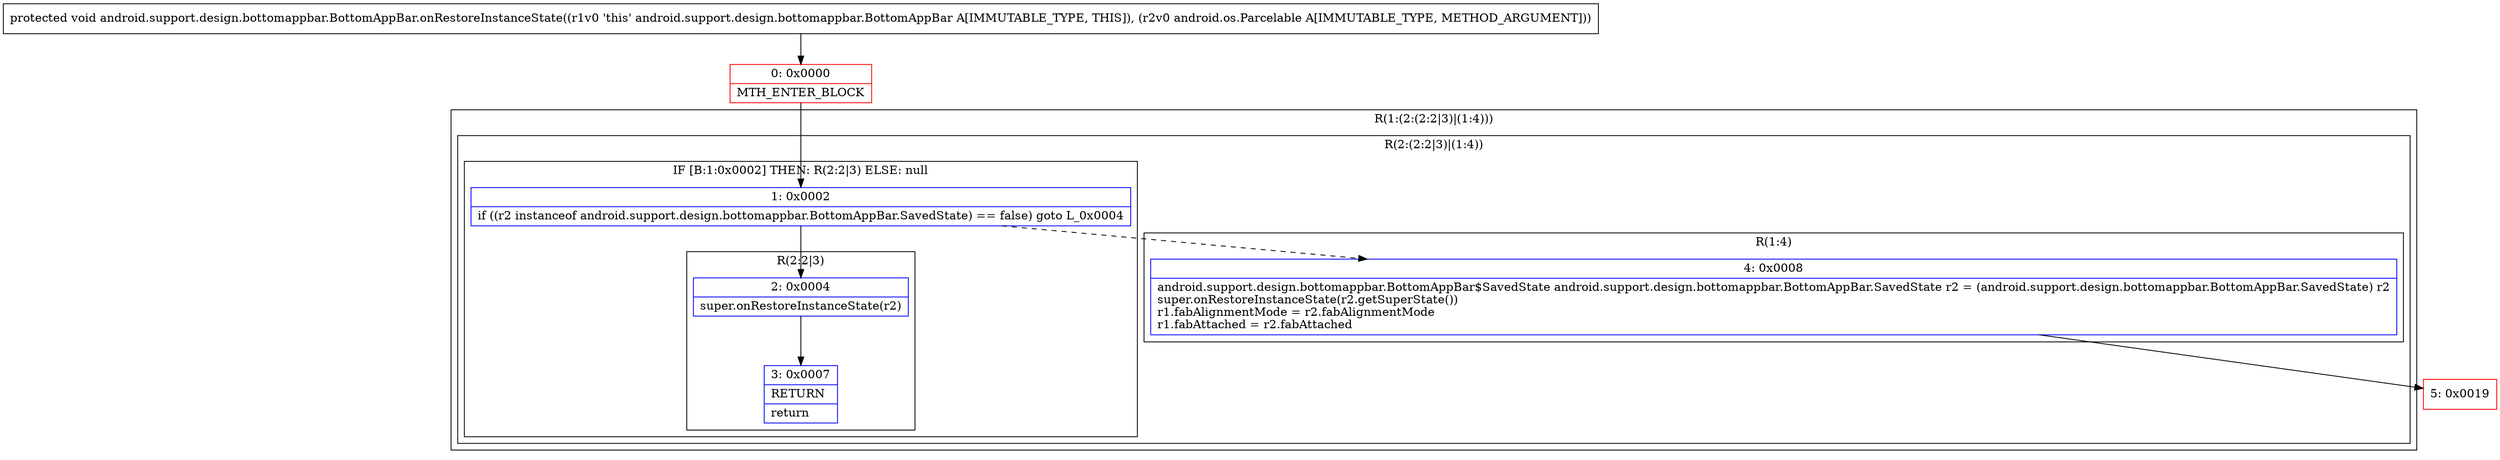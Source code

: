 digraph "CFG forandroid.support.design.bottomappbar.BottomAppBar.onRestoreInstanceState(Landroid\/os\/Parcelable;)V" {
subgraph cluster_Region_1762574423 {
label = "R(1:(2:(2:2|3)|(1:4)))";
node [shape=record,color=blue];
subgraph cluster_Region_55062507 {
label = "R(2:(2:2|3)|(1:4))";
node [shape=record,color=blue];
subgraph cluster_IfRegion_1824220709 {
label = "IF [B:1:0x0002] THEN: R(2:2|3) ELSE: null";
node [shape=record,color=blue];
Node_1 [shape=record,label="{1\:\ 0x0002|if ((r2 instanceof android.support.design.bottomappbar.BottomAppBar.SavedState) == false) goto L_0x0004\l}"];
subgraph cluster_Region_443261135 {
label = "R(2:2|3)";
node [shape=record,color=blue];
Node_2 [shape=record,label="{2\:\ 0x0004|super.onRestoreInstanceState(r2)\l}"];
Node_3 [shape=record,label="{3\:\ 0x0007|RETURN\l|return\l}"];
}
}
subgraph cluster_Region_843154549 {
label = "R(1:4)";
node [shape=record,color=blue];
Node_4 [shape=record,label="{4\:\ 0x0008|android.support.design.bottomappbar.BottomAppBar$SavedState android.support.design.bottomappbar.BottomAppBar.SavedState r2 = (android.support.design.bottomappbar.BottomAppBar.SavedState) r2\lsuper.onRestoreInstanceState(r2.getSuperState())\lr1.fabAlignmentMode = r2.fabAlignmentMode\lr1.fabAttached = r2.fabAttached\l}"];
}
}
}
Node_0 [shape=record,color=red,label="{0\:\ 0x0000|MTH_ENTER_BLOCK\l}"];
Node_5 [shape=record,color=red,label="{5\:\ 0x0019}"];
MethodNode[shape=record,label="{protected void android.support.design.bottomappbar.BottomAppBar.onRestoreInstanceState((r1v0 'this' android.support.design.bottomappbar.BottomAppBar A[IMMUTABLE_TYPE, THIS]), (r2v0 android.os.Parcelable A[IMMUTABLE_TYPE, METHOD_ARGUMENT])) }"];
MethodNode -> Node_0;
Node_1 -> Node_2;
Node_1 -> Node_4[style=dashed];
Node_2 -> Node_3;
Node_4 -> Node_5;
Node_0 -> Node_1;
}

